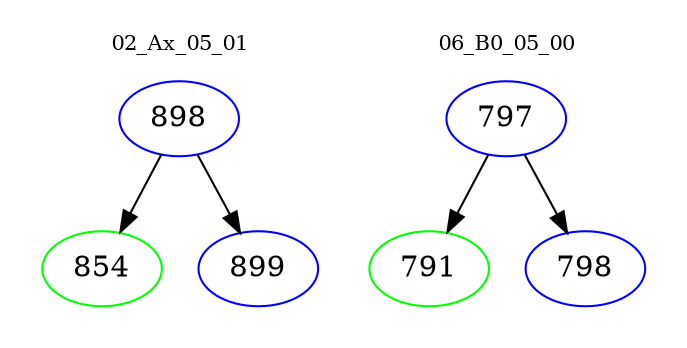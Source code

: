 digraph{
subgraph cluster_0 {
color = white
label = "02_Ax_05_01";
fontsize=10;
T0_898 [label="898", color="blue"]
T0_898 -> T0_854 [color="black"]
T0_854 [label="854", color="green"]
T0_898 -> T0_899 [color="black"]
T0_899 [label="899", color="blue"]
}
subgraph cluster_1 {
color = white
label = "06_B0_05_00";
fontsize=10;
T1_797 [label="797", color="blue"]
T1_797 -> T1_791 [color="black"]
T1_791 [label="791", color="green"]
T1_797 -> T1_798 [color="black"]
T1_798 [label="798", color="blue"]
}
}
